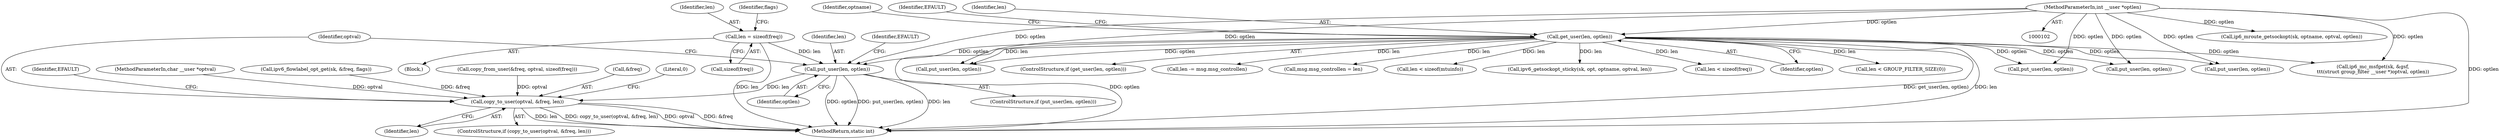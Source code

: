 digraph "0_linux_45f6fad84cc305103b28d73482b344d7f5b76f39_10@pointer" {
"1000937" [label="(Call,put_user(len, optlen))"];
"1000908" [label="(Call,len = sizeof(freq))"];
"1000127" [label="(Call,get_user(len, optlen))"];
"1000107" [label="(MethodParameterIn,int __user *optlen)"];
"1000944" [label="(Call,copy_to_user(optval, &freq, len))"];
"1000909" [label="(Identifier,len)"];
"1000106" [label="(MethodParameterIn,char __user *optval)"];
"1000908" [label="(Call,len = sizeof(freq))"];
"1000126" [label="(ControlStructure,if (get_user(len, optlen)))"];
"1000913" [label="(Identifier,flags)"];
"1000951" [label="(Identifier,EFAULT)"];
"1000878" [label="(Block,)"];
"1000178" [label="(Call,len < GROUP_FILTER_SIZE(0))"];
"1000743" [label="(Call,put_user(len, optlen))"];
"1000938" [label="(Identifier,len)"];
"1000948" [label="(Identifier,len)"];
"1000477" [label="(Call,put_user(len, optlen))"];
"1000471" [label="(Call,len -= msg.msg_controllen)"];
"1000937" [label="(Call,put_user(len, optlen))"];
"1000945" [label="(Identifier,optval)"];
"1000925" [label="(Call,ipv6_flowlabel_opt_get(sk, &freq, flags))"];
"1000944" [label="(Call,copy_to_user(optval, &freq, len))"];
"1000240" [label="(Call,msg.msg_controllen = len)"];
"1000890" [label="(Call,copy_from_user(&freq, optval, sizeof(freq)))"];
"1000936" [label="(ControlStructure,if (put_user(len, optlen)))"];
"1000946" [label="(Call,&freq)"];
"1000943" [label="(ControlStructure,if (copy_to_user(optval, &freq, len)))"];
"1000134" [label="(Identifier,optname)"];
"1000703" [label="(Call,len < sizeof(mtuinfo))"];
"1001039" [label="(MethodReturn,static int)"];
"1000596" [label="(Call,ipv6_getsockopt_sticky(sk, opt, optname, optval, len))"];
"1000107" [label="(MethodParameterIn,int __user *optlen)"];
"1000953" [label="(Literal,0)"];
"1000882" [label="(Call,len < sizeof(freq))"];
"1000121" [label="(Call,ip6_mroute_getsockopt(sk, optname, optval, optlen))"];
"1000910" [label="(Call,sizeof(freq))"];
"1000611" [label="(Call,put_user(len, optlen))"];
"1000939" [label="(Identifier,optlen)"];
"1001022" [label="(Call,put_user(len, optlen))"];
"1000129" [label="(Identifier,optlen)"];
"1000127" [label="(Call,get_user(len, optlen))"];
"1000132" [label="(Identifier,EFAULT)"];
"1000128" [label="(Identifier,len)"];
"1000942" [label="(Identifier,EFAULT)"];
"1000210" [label="(Call,ip6_mc_msfget(sk, &gsf,\n\t\t\t(struct group_filter __user *)optval, optlen))"];
"1000937" -> "1000936"  [label="AST: "];
"1000937" -> "1000939"  [label="CFG: "];
"1000938" -> "1000937"  [label="AST: "];
"1000939" -> "1000937"  [label="AST: "];
"1000942" -> "1000937"  [label="CFG: "];
"1000945" -> "1000937"  [label="CFG: "];
"1000937" -> "1001039"  [label="DDG: optlen"];
"1000937" -> "1001039"  [label="DDG: put_user(len, optlen)"];
"1000937" -> "1001039"  [label="DDG: len"];
"1000908" -> "1000937"  [label="DDG: len"];
"1000127" -> "1000937"  [label="DDG: optlen"];
"1000107" -> "1000937"  [label="DDG: optlen"];
"1000937" -> "1000944"  [label="DDG: len"];
"1000908" -> "1000878"  [label="AST: "];
"1000908" -> "1000910"  [label="CFG: "];
"1000909" -> "1000908"  [label="AST: "];
"1000910" -> "1000908"  [label="AST: "];
"1000913" -> "1000908"  [label="CFG: "];
"1000908" -> "1001039"  [label="DDG: len"];
"1000127" -> "1000126"  [label="AST: "];
"1000127" -> "1000129"  [label="CFG: "];
"1000128" -> "1000127"  [label="AST: "];
"1000129" -> "1000127"  [label="AST: "];
"1000132" -> "1000127"  [label="CFG: "];
"1000134" -> "1000127"  [label="CFG: "];
"1000127" -> "1001039"  [label="DDG: optlen"];
"1000127" -> "1001039"  [label="DDG: get_user(len, optlen)"];
"1000127" -> "1001039"  [label="DDG: len"];
"1000107" -> "1000127"  [label="DDG: optlen"];
"1000127" -> "1000178"  [label="DDG: len"];
"1000127" -> "1000210"  [label="DDG: optlen"];
"1000127" -> "1000240"  [label="DDG: len"];
"1000127" -> "1000471"  [label="DDG: len"];
"1000127" -> "1000477"  [label="DDG: optlen"];
"1000127" -> "1000596"  [label="DDG: len"];
"1000127" -> "1000611"  [label="DDG: optlen"];
"1000127" -> "1000703"  [label="DDG: len"];
"1000127" -> "1000743"  [label="DDG: optlen"];
"1000127" -> "1000882"  [label="DDG: len"];
"1000127" -> "1001022"  [label="DDG: len"];
"1000127" -> "1001022"  [label="DDG: optlen"];
"1000107" -> "1000102"  [label="AST: "];
"1000107" -> "1001039"  [label="DDG: optlen"];
"1000107" -> "1000121"  [label="DDG: optlen"];
"1000107" -> "1000210"  [label="DDG: optlen"];
"1000107" -> "1000477"  [label="DDG: optlen"];
"1000107" -> "1000611"  [label="DDG: optlen"];
"1000107" -> "1000743"  [label="DDG: optlen"];
"1000107" -> "1001022"  [label="DDG: optlen"];
"1000944" -> "1000943"  [label="AST: "];
"1000944" -> "1000948"  [label="CFG: "];
"1000945" -> "1000944"  [label="AST: "];
"1000946" -> "1000944"  [label="AST: "];
"1000948" -> "1000944"  [label="AST: "];
"1000951" -> "1000944"  [label="CFG: "];
"1000953" -> "1000944"  [label="CFG: "];
"1000944" -> "1001039"  [label="DDG: &freq"];
"1000944" -> "1001039"  [label="DDG: len"];
"1000944" -> "1001039"  [label="DDG: copy_to_user(optval, &freq, len)"];
"1000944" -> "1001039"  [label="DDG: optval"];
"1000890" -> "1000944"  [label="DDG: optval"];
"1000106" -> "1000944"  [label="DDG: optval"];
"1000925" -> "1000944"  [label="DDG: &freq"];
}

